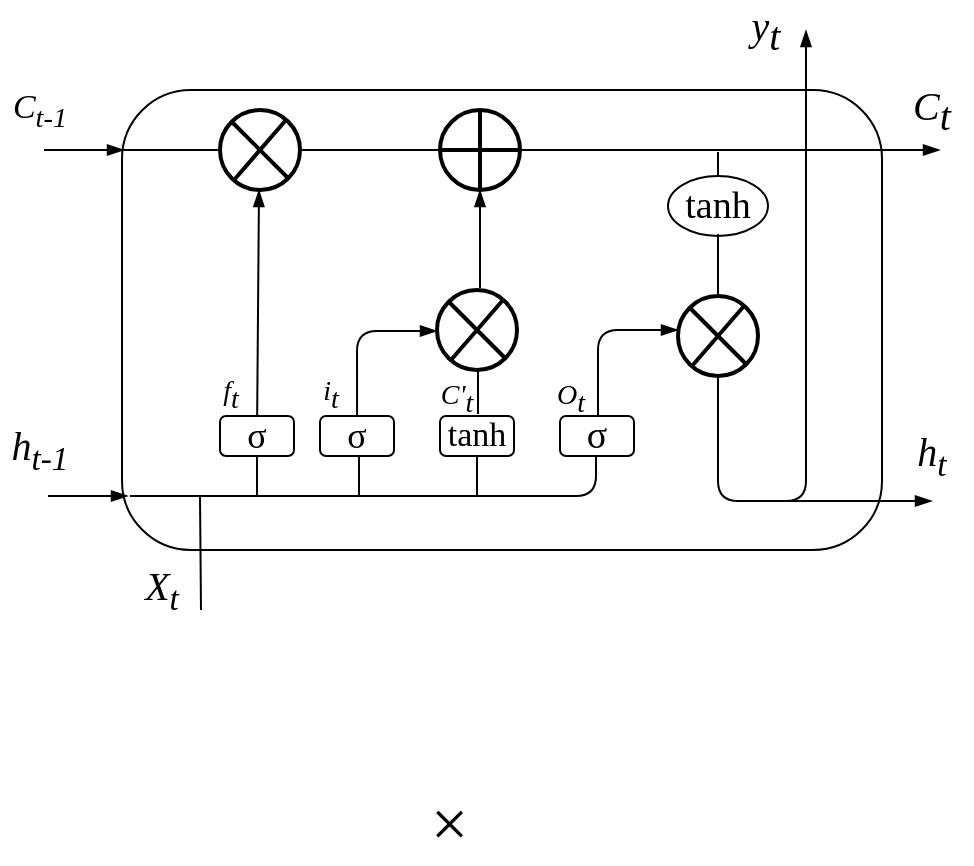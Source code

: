 <mxfile version="12.8.1" type="github">
  <diagram id="qPX73vX5w-RGEXnde1Sj" name="Page-1">
    <mxGraphModel dx="739" dy="328" grid="1" gridSize="10" guides="1" tooltips="1" connect="1" arrows="1" fold="1" page="1" pageScale="1" pageWidth="827" pageHeight="1169" math="0" shadow="0">
      <root>
        <mxCell id="0" />
        <mxCell id="1" parent="0" />
        <mxCell id="2yYWwWodukew2ZsMQavv-1" value="" style="rounded=1;whiteSpace=wrap;html=1;fillColor=none;strokeColor=#000000;strokeWidth=1;fontFamily=Times New Roman;fontStyle=2" parent="1" vertex="1">
          <mxGeometry x="131" y="170" width="380" height="230" as="geometry" />
        </mxCell>
        <mxCell id="2yYWwWodukew2ZsMQavv-2" value="" style="endArrow=blockThin;html=1;strokeWidth=1;endFill=1;fontFamily=Times New Roman;fontStyle=2" parent="1" edge="1">
          <mxGeometry width="50" height="50" relative="1" as="geometry">
            <mxPoint x="94" y="373" as="sourcePoint" />
            <mxPoint x="134" y="373" as="targetPoint" />
          </mxGeometry>
        </mxCell>
        <mxCell id="2yYWwWodukew2ZsMQavv-21" value="" style="endArrow=blockThin;html=1;strokeWidth=1;endFill=1;fontFamily=Times New Roman;fontStyle=2" parent="1" edge="1">
          <mxGeometry width="50" height="50" relative="1" as="geometry">
            <mxPoint x="330" y="200" as="sourcePoint" />
            <mxPoint x="540" y="200" as="targetPoint" />
          </mxGeometry>
        </mxCell>
        <mxCell id="2yYWwWodukew2ZsMQavv-22" value="" style="edgeStyle=segmentEdgeStyle;endArrow=blockThin;html=1;strokeWidth=1;endFill=1;fontFamily=Times New Roman;fontStyle=2" parent="1" edge="1">
          <mxGeometry width="50" height="50" relative="1" as="geometry">
            <mxPoint x="369" y="333" as="sourcePoint" />
            <mxPoint x="409" y="290" as="targetPoint" />
            <Array as="points">
              <mxPoint x="369" y="290" />
            </Array>
          </mxGeometry>
        </mxCell>
        <mxCell id="2yYWwWodukew2ZsMQavv-24" value="" style="edgeStyle=segmentEdgeStyle;endArrow=blockThin;html=1;strokeWidth=1;endFill=1;fontFamily=Times New Roman;fontStyle=2" parent="1" edge="1">
          <mxGeometry width="50" height="50" relative="1" as="geometry">
            <mxPoint x="429" y="312.5" as="sourcePoint" />
            <mxPoint x="536" y="375.5" as="targetPoint" />
            <Array as="points">
              <mxPoint x="429" y="375.5" />
            </Array>
          </mxGeometry>
        </mxCell>
        <mxCell id="2yYWwWodukew2ZsMQavv-26" value="" style="edgeStyle=segmentEdgeStyle;endArrow=blockThin;html=1;strokeWidth=1;endFill=1;fontFamily=Times New Roman;fontStyle=2" parent="1" edge="1">
          <mxGeometry width="50" height="50" relative="1" as="geometry">
            <mxPoint x="443" y="375.5" as="sourcePoint" />
            <mxPoint x="473" y="140" as="targetPoint" />
            <Array as="points">
              <mxPoint x="473" y="375.5" />
            </Array>
          </mxGeometry>
        </mxCell>
        <mxCell id="2yYWwWodukew2ZsMQavv-28" value="" style="endArrow=blockThin;html=1;strokeWidth=1;endFill=1;fontFamily=Times New Roman;fontStyle=2" parent="1" source="2yYWwWodukew2ZsMQavv-45" edge="1">
          <mxGeometry width="50" height="50" relative="1" as="geometry">
            <mxPoint x="199.5" y="370" as="sourcePoint" />
            <mxPoint x="199.5" y="220" as="targetPoint" />
          </mxGeometry>
        </mxCell>
        <mxCell id="2yYWwWodukew2ZsMQavv-29" value="" style="ellipse;whiteSpace=wrap;html=1;aspect=fixed;fillColor=none;strokeColor=#000000;strokeWidth=2;fontFamily=Times New Roman;fontStyle=2" parent="1" vertex="1">
          <mxGeometry x="180" y="180" width="40" height="40" as="geometry" />
        </mxCell>
        <mxCell id="2yYWwWodukew2ZsMQavv-34" value="" style="ellipse;whiteSpace=wrap;html=1;aspect=fixed;fillColor=none;strokeColor=#000000;strokeWidth=2;fontFamily=Times New Roman;fontStyle=2" parent="1" vertex="1">
          <mxGeometry x="290" y="180" width="40" height="40" as="geometry" />
        </mxCell>
        <mxCell id="2yYWwWodukew2ZsMQavv-71" value="" style="edgeStyle=orthogonalEdgeStyle;rounded=0;orthogonalLoop=1;jettySize=auto;html=1;strokeColor=#000000;strokeWidth=1;endArrow=blockThin;endFill=1;fontFamily=Times New Roman;fontStyle=2" parent="1" edge="1">
          <mxGeometry relative="1" as="geometry">
            <mxPoint x="310" y="220" as="targetPoint" />
            <mxPoint x="310" y="269" as="sourcePoint" />
          </mxGeometry>
        </mxCell>
        <mxCell id="2yYWwWodukew2ZsMQavv-43" value="&lt;font style=&quot;font-size: 19px ; font-style: normal&quot;&gt;tanh&lt;/font&gt;" style="ellipse;whiteSpace=wrap;html=1;fillColor=none;strokeColor=#000000;fontFamily=Times New Roman;fontStyle=2" parent="1" vertex="1">
          <mxGeometry x="404" y="213" width="50" height="30" as="geometry" />
        </mxCell>
        <mxCell id="2yYWwWodukew2ZsMQavv-45" value="&lt;font style=&quot;font-size: 18px ; font-style: normal&quot;&gt;σ&lt;/font&gt;" style="rounded=1;whiteSpace=wrap;html=1;fillColor=none;strokeColor=#000000;fontFamily=Times New Roman;fontStyle=2" parent="1" vertex="1">
          <mxGeometry x="180" y="333" width="37" height="20" as="geometry" />
        </mxCell>
        <mxCell id="2yYWwWodukew2ZsMQavv-48" value="&lt;font style=&quot;font-size: 18px ; font-style: normal&quot;&gt;σ&lt;/font&gt;" style="rounded=1;whiteSpace=wrap;html=1;fillColor=none;strokeColor=#000000;fontFamily=Times New Roman;fontStyle=2" parent="1" vertex="1">
          <mxGeometry x="230" y="333" width="37" height="20" as="geometry" />
        </mxCell>
        <mxCell id="2yYWwWodukew2ZsMQavv-50" value="&lt;font style=&quot;font-size: 17px ; font-style: normal&quot;&gt;tanh&lt;/font&gt;" style="rounded=1;whiteSpace=wrap;html=1;fillColor=none;strokeColor=#000000;fontFamily=Times New Roman;fontStyle=2" parent="1" vertex="1">
          <mxGeometry x="290" y="333" width="37" height="20" as="geometry" />
        </mxCell>
        <mxCell id="2yYWwWodukew2ZsMQavv-54" value="&lt;font style=&quot;font-size: 19px ; font-style: normal&quot;&gt;σ&lt;/font&gt;" style="rounded=1;whiteSpace=wrap;html=1;fillColor=none;strokeColor=#000000;fontFamily=Times New Roman;fontStyle=2" parent="1" vertex="1">
          <mxGeometry x="350" y="333" width="37" height="20" as="geometry" />
        </mxCell>
        <mxCell id="2yYWwWodukew2ZsMQavv-56" value="" style="endArrow=none;html=1;strokeColor=#000000;strokeWidth=1;fontFamily=Times New Roman;fontStyle=2" parent="1" edge="1">
          <mxGeometry width="50" height="50" relative="1" as="geometry">
            <mxPoint x="198.5" y="373" as="sourcePoint" />
            <mxPoint x="198.5" y="353" as="targetPoint" />
          </mxGeometry>
        </mxCell>
        <mxCell id="2yYWwWodukew2ZsMQavv-59" value="" style="endArrow=none;html=1;strokeColor=#000000;strokeWidth=1;fontFamily=Times New Roman;fontStyle=2" parent="1" edge="1">
          <mxGeometry width="50" height="50" relative="1" as="geometry">
            <mxPoint x="170.5" y="430" as="sourcePoint" />
            <mxPoint x="170" y="373" as="targetPoint" />
          </mxGeometry>
        </mxCell>
        <mxCell id="2yYWwWodukew2ZsMQavv-60" value="" style="endArrow=none;html=1;strokeColor=#000000;strokeWidth=1;fontFamily=Times New Roman;fontStyle=2" parent="1" edge="1">
          <mxGeometry width="50" height="50" relative="1" as="geometry">
            <mxPoint x="249.5" y="373" as="sourcePoint" />
            <mxPoint x="249.5" y="353" as="targetPoint" />
          </mxGeometry>
        </mxCell>
        <mxCell id="2yYWwWodukew2ZsMQavv-61" value="" style="endArrow=none;html=1;strokeColor=#000000;strokeWidth=1;fontFamily=Times New Roman;fontStyle=2" parent="1" edge="1">
          <mxGeometry width="50" height="50" relative="1" as="geometry">
            <mxPoint x="308.5" y="373" as="sourcePoint" />
            <mxPoint x="308.5" y="353" as="targetPoint" />
          </mxGeometry>
        </mxCell>
        <mxCell id="2yYWwWodukew2ZsMQavv-69" value="" style="endArrow=none;html=1;strokeColor=#000000;strokeWidth=1;fontFamily=Times New Roman;fontStyle=2" parent="1" edge="1">
          <mxGeometry width="50" height="50" relative="1" as="geometry">
            <mxPoint x="220" y="200" as="sourcePoint" />
            <mxPoint x="290" y="200" as="targetPoint" />
          </mxGeometry>
        </mxCell>
        <mxCell id="2yYWwWodukew2ZsMQavv-70" value="" style="endArrow=none;html=1;strokeColor=#000000;strokeWidth=1;fontFamily=Times New Roman;fontStyle=2" parent="1" edge="1">
          <mxGeometry width="50" height="50" relative="1" as="geometry">
            <mxPoint x="130" y="200" as="sourcePoint" />
            <mxPoint x="180" y="200" as="targetPoint" />
          </mxGeometry>
        </mxCell>
        <mxCell id="2yYWwWodukew2ZsMQavv-72" value="" style="endArrow=none;html=1;strokeColor=#000000;strokeWidth=1;fontFamily=Times New Roman;fontStyle=2" parent="1" edge="1">
          <mxGeometry width="50" height="50" relative="1" as="geometry">
            <mxPoint x="429" y="213" as="sourcePoint" />
            <mxPoint x="429" y="201" as="targetPoint" />
          </mxGeometry>
        </mxCell>
        <mxCell id="2yYWwWodukew2ZsMQavv-73" value="" style="endArrow=blockThin;html=1;strokeWidth=1;endFill=1;fontFamily=Times New Roman;fontStyle=2" parent="1" edge="1">
          <mxGeometry width="50" height="50" relative="1" as="geometry">
            <mxPoint x="92" y="200" as="sourcePoint" />
            <mxPoint x="132" y="200" as="targetPoint" />
          </mxGeometry>
        </mxCell>
        <mxCell id="2yYWwWodukew2ZsMQavv-74" value="" style="endArrow=none;html=1;strokeColor=#000000;strokeWidth=1;fontFamily=Times New Roman;fontStyle=2" parent="1" edge="1">
          <mxGeometry width="50" height="50" relative="1" as="geometry">
            <mxPoint x="429" y="272" as="sourcePoint" />
            <mxPoint x="429" y="242" as="targetPoint" />
          </mxGeometry>
        </mxCell>
        <mxCell id="2yYWwWodukew2ZsMQavv-75" value="" style="endArrow=none;html=1;strokeColor=#000000;strokeWidth=1;fontFamily=Times New Roman;fontStyle=2;fontSize=14;" parent="1" edge="1">
          <mxGeometry width="50" height="50" relative="1" as="geometry">
            <mxPoint x="309" y="332" as="sourcePoint" />
            <mxPoint x="309" y="310" as="targetPoint" />
          </mxGeometry>
        </mxCell>
        <mxCell id="Dc-6O7Xa-JVWcTkFQoSp-1" value="&lt;font style=&quot;font-size: 20px&quot;&gt;X&lt;sub&gt;t&lt;/sub&gt;&lt;/font&gt;" style="text;html=1;strokeColor=none;fillColor=none;align=center;verticalAlign=middle;whiteSpace=wrap;rounded=0;fontFamily=Times New Roman;fontStyle=2" parent="1" vertex="1">
          <mxGeometry x="131" y="410" width="40" height="20" as="geometry" />
        </mxCell>
        <mxCell id="Dc-6O7Xa-JVWcTkFQoSp-2" value="&lt;font style=&quot;font-size: 17px&quot;&gt;C&lt;sub&gt;t-1&lt;/sub&gt;&lt;/font&gt;" style="text;html=1;strokeColor=none;fillColor=none;align=center;verticalAlign=middle;whiteSpace=wrap;rounded=0;fontFamily=Times New Roman;fontStyle=2" parent="1" vertex="1">
          <mxGeometry x="70" y="170" width="40" height="20" as="geometry" />
        </mxCell>
        <mxCell id="Dc-6O7Xa-JVWcTkFQoSp-3" value="&lt;font style=&quot;font-size: 20px&quot;&gt;h&lt;sub&gt;t-1&lt;/sub&gt;&lt;/font&gt;" style="text;html=1;strokeColor=none;fillColor=none;align=center;verticalAlign=middle;whiteSpace=wrap;rounded=0;fontFamily=Times New Roman;fontStyle=2" parent="1" vertex="1">
          <mxGeometry x="70" y="340" width="40" height="20" as="geometry" />
        </mxCell>
        <mxCell id="Dc-6O7Xa-JVWcTkFQoSp-4" value="C&lt;sub style=&quot;font-size: 20px;&quot;&gt;t&lt;/sub&gt;" style="text;html=1;strokeColor=none;fillColor=none;align=center;verticalAlign=middle;whiteSpace=wrap;rounded=0;fontSize=20;fontFamily=Times New Roman;fontStyle=2" parent="1" vertex="1">
          <mxGeometry x="516" y="170" width="40" height="20" as="geometry" />
        </mxCell>
        <mxCell id="Dc-6O7Xa-JVWcTkFQoSp-7" value="&lt;span style=&quot;font-size: 20px&quot;&gt;h&lt;sub&gt;t&lt;/sub&gt;&lt;/span&gt;" style="text;html=1;strokeColor=none;fillColor=none;align=center;verticalAlign=middle;whiteSpace=wrap;rounded=0;fontSize=20;fontFamily=Times New Roman;fontStyle=2" parent="1" vertex="1">
          <mxGeometry x="516" y="343" width="40" height="20" as="geometry" />
        </mxCell>
        <mxCell id="Dc-6O7Xa-JVWcTkFQoSp-8" value="&lt;span style=&quot;font-size: 20px&quot;&gt;y&lt;/span&gt;&lt;sub style=&quot;font-size: 20px&quot;&gt;t&lt;/sub&gt;" style="text;html=1;strokeColor=none;fillColor=none;align=center;verticalAlign=middle;whiteSpace=wrap;rounded=0;fontSize=20;fontFamily=Times New Roman;fontStyle=2" parent="1" vertex="1">
          <mxGeometry x="433" y="130" width="40" height="20" as="geometry" />
        </mxCell>
        <mxCell id="Z0rNZwWe-kvpxuSpd11S-1" value="" style="edgeStyle=elbowEdgeStyle;elbow=horizontal;endArrow=none;html=1;strokeWidth=1;endFill=0;fontFamily=Times New Roman;fontStyle=2" edge="1" parent="1">
          <mxGeometry width="50" height="50" relative="1" as="geometry">
            <mxPoint x="135" y="373" as="sourcePoint" />
            <mxPoint x="368" y="353" as="targetPoint" />
            <Array as="points">
              <mxPoint x="368" y="328" />
            </Array>
          </mxGeometry>
        </mxCell>
        <mxCell id="Z0rNZwWe-kvpxuSpd11S-3" value="" style="edgeStyle=segmentEdgeStyle;endArrow=blockThin;html=1;strokeWidth=1;endFill=1;fontFamily=Times New Roman;fontStyle=2;fontSize=14;" edge="1" parent="1">
          <mxGeometry width="50" height="50" relative="1" as="geometry">
            <mxPoint x="248.534" y="333" as="sourcePoint" />
            <mxPoint x="288.5" y="290.5" as="targetPoint" />
            <Array as="points">
              <mxPoint x="248.5" y="291" />
            </Array>
          </mxGeometry>
        </mxCell>
        <mxCell id="Z0rNZwWe-kvpxuSpd11S-5" value="&lt;font style=&quot;font-size: 33px&quot;&gt;×&lt;/font&gt;" style="text;html=1;align=center;verticalAlign=middle;resizable=0;points=[];autosize=1;fontFamily=Times New Roman;fontStyle=2" vertex="1" parent="1">
          <mxGeometry x="274" y="522" width="40" height="30" as="geometry" />
        </mxCell>
        <mxCell id="Z0rNZwWe-kvpxuSpd11S-6" value="" style="endArrow=none;html=1;strokeWidth=2;fontFamily=Times New Roman;fontStyle=2" edge="1" parent="1">
          <mxGeometry width="50" height="50" relative="1" as="geometry">
            <mxPoint x="187" y="215" as="sourcePoint" />
            <mxPoint x="213" y="185" as="targetPoint" />
          </mxGeometry>
        </mxCell>
        <mxCell id="Z0rNZwWe-kvpxuSpd11S-7" value="" style="endArrow=none;html=1;strokeWidth=2;fontFamily=Times New Roman;fontStyle=2" edge="1" parent="1">
          <mxGeometry width="50" height="50" relative="1" as="geometry">
            <mxPoint x="310" y="180" as="sourcePoint" />
            <mxPoint x="310" y="220" as="targetPoint" />
          </mxGeometry>
        </mxCell>
        <mxCell id="Z0rNZwWe-kvpxuSpd11S-8" value="" style="endArrow=none;html=1;strokeWidth=2;entryX=1;entryY=0.5;entryDx=0;entryDy=0;fontFamily=Times New Roman;fontStyle=2" edge="1" parent="1">
          <mxGeometry width="50" height="50" relative="1" as="geometry">
            <mxPoint x="290" y="200" as="sourcePoint" />
            <mxPoint x="330.0" y="200" as="targetPoint" />
          </mxGeometry>
        </mxCell>
        <mxCell id="Z0rNZwWe-kvpxuSpd11S-9" value="" style="endArrow=none;html=1;strokeWidth=2;fontFamily=Times New Roman;fontStyle=2" edge="1" parent="1">
          <mxGeometry width="50" height="50" relative="1" as="geometry">
            <mxPoint x="214" y="214" as="sourcePoint" />
            <mxPoint x="186" y="186" as="targetPoint" />
          </mxGeometry>
        </mxCell>
        <mxCell id="Z0rNZwWe-kvpxuSpd11S-10" value="" style="ellipse;whiteSpace=wrap;html=1;aspect=fixed;fillColor=none;strokeColor=#000000;strokeWidth=2;fontFamily=Times New Roman;fontStyle=2" vertex="1" parent="1">
          <mxGeometry x="288.5" y="270" width="40" height="40" as="geometry" />
        </mxCell>
        <mxCell id="Z0rNZwWe-kvpxuSpd11S-11" value="" style="endArrow=none;html=1;strokeWidth=2;fontFamily=Times New Roman;fontStyle=2" edge="1" parent="1">
          <mxGeometry width="50" height="50" relative="1" as="geometry">
            <mxPoint x="295.5" y="305" as="sourcePoint" />
            <mxPoint x="321.5" y="275" as="targetPoint" />
          </mxGeometry>
        </mxCell>
        <mxCell id="Z0rNZwWe-kvpxuSpd11S-12" value="" style="endArrow=none;html=1;strokeWidth=2;fontFamily=Times New Roman;fontStyle=2" edge="1" parent="1">
          <mxGeometry width="50" height="50" relative="1" as="geometry">
            <mxPoint x="322.5" y="304" as="sourcePoint" />
            <mxPoint x="294.5" y="276" as="targetPoint" />
          </mxGeometry>
        </mxCell>
        <mxCell id="Z0rNZwWe-kvpxuSpd11S-14" value="" style="ellipse;whiteSpace=wrap;html=1;aspect=fixed;fillColor=none;strokeColor=#000000;strokeWidth=2;fontFamily=Times New Roman;fontStyle=2" vertex="1" parent="1">
          <mxGeometry x="409" y="273" width="40" height="40" as="geometry" />
        </mxCell>
        <mxCell id="Z0rNZwWe-kvpxuSpd11S-15" value="" style="endArrow=none;html=1;strokeWidth=2;fontFamily=Times New Roman;fontStyle=2" edge="1" parent="1">
          <mxGeometry width="50" height="50" relative="1" as="geometry">
            <mxPoint x="416" y="308" as="sourcePoint" />
            <mxPoint x="442" y="278" as="targetPoint" />
          </mxGeometry>
        </mxCell>
        <mxCell id="Z0rNZwWe-kvpxuSpd11S-16" value="" style="endArrow=none;html=1;strokeWidth=2;fontFamily=Times New Roman;fontStyle=2" edge="1" parent="1">
          <mxGeometry width="50" height="50" relative="1" as="geometry">
            <mxPoint x="443" y="307" as="sourcePoint" />
            <mxPoint x="415" y="279" as="targetPoint" />
          </mxGeometry>
        </mxCell>
        <mxCell id="Z0rNZwWe-kvpxuSpd11S-18" value="&lt;font style=&quot;font-size: 14px;&quot;&gt;&lt;span style=&quot;font-size: 14px;&quot;&gt;f&lt;sub style=&quot;font-size: 14px;&quot;&gt;t&lt;/sub&gt;&lt;/span&gt;&lt;/font&gt;" style="text;html=1;align=center;verticalAlign=middle;resizable=0;points=[];autosize=1;fontFamily=Times New Roman;fontStyle=2;fontSize=14;" vertex="1" parent="1">
          <mxGeometry x="170" y="308" width="30" height="30" as="geometry" />
        </mxCell>
        <mxCell id="Z0rNZwWe-kvpxuSpd11S-19" value="&lt;font style=&quot;font-size: 14px;&quot;&gt;&lt;span style=&quot;font-size: 14px;&quot;&gt;i&lt;sub style=&quot;font-size: 14px;&quot;&gt;t&lt;/sub&gt;&lt;/span&gt;&lt;/font&gt;" style="text;html=1;align=center;verticalAlign=middle;resizable=0;points=[];autosize=1;fontFamily=Times New Roman;fontStyle=2;fontSize=14;" vertex="1" parent="1">
          <mxGeometry x="220" y="308" width="30" height="30" as="geometry" />
        </mxCell>
        <mxCell id="Z0rNZwWe-kvpxuSpd11S-20" value="&lt;font style=&quot;font-size: 14px;&quot;&gt;&lt;span style=&quot;font-size: 14px;&quot;&gt;C&#39;&lt;sub style=&quot;font-size: 14px;&quot;&gt;t&lt;/sub&gt;&lt;/span&gt;&lt;/font&gt;" style="text;html=1;align=center;verticalAlign=middle;resizable=0;points=[];autosize=1;fontFamily=Times New Roman;fontStyle=2;fontSize=14;" vertex="1" parent="1">
          <mxGeometry x="278" y="310" width="40" height="30" as="geometry" />
        </mxCell>
        <mxCell id="Z0rNZwWe-kvpxuSpd11S-21" value="&lt;span style=&quot;font-size: 14px;&quot;&gt;&lt;font style=&quot;font-size: 14px;&quot;&gt;O&lt;sub style=&quot;font-size: 14px;&quot;&gt;t&lt;/sub&gt;&lt;/font&gt;&lt;/span&gt;" style="text;html=1;align=center;verticalAlign=middle;resizable=0;points=[];autosize=1;fontFamily=Times New Roman;fontStyle=2;fontSize=14;" vertex="1" parent="1">
          <mxGeometry x="340" y="310" width="30" height="30" as="geometry" />
        </mxCell>
      </root>
    </mxGraphModel>
  </diagram>
</mxfile>
